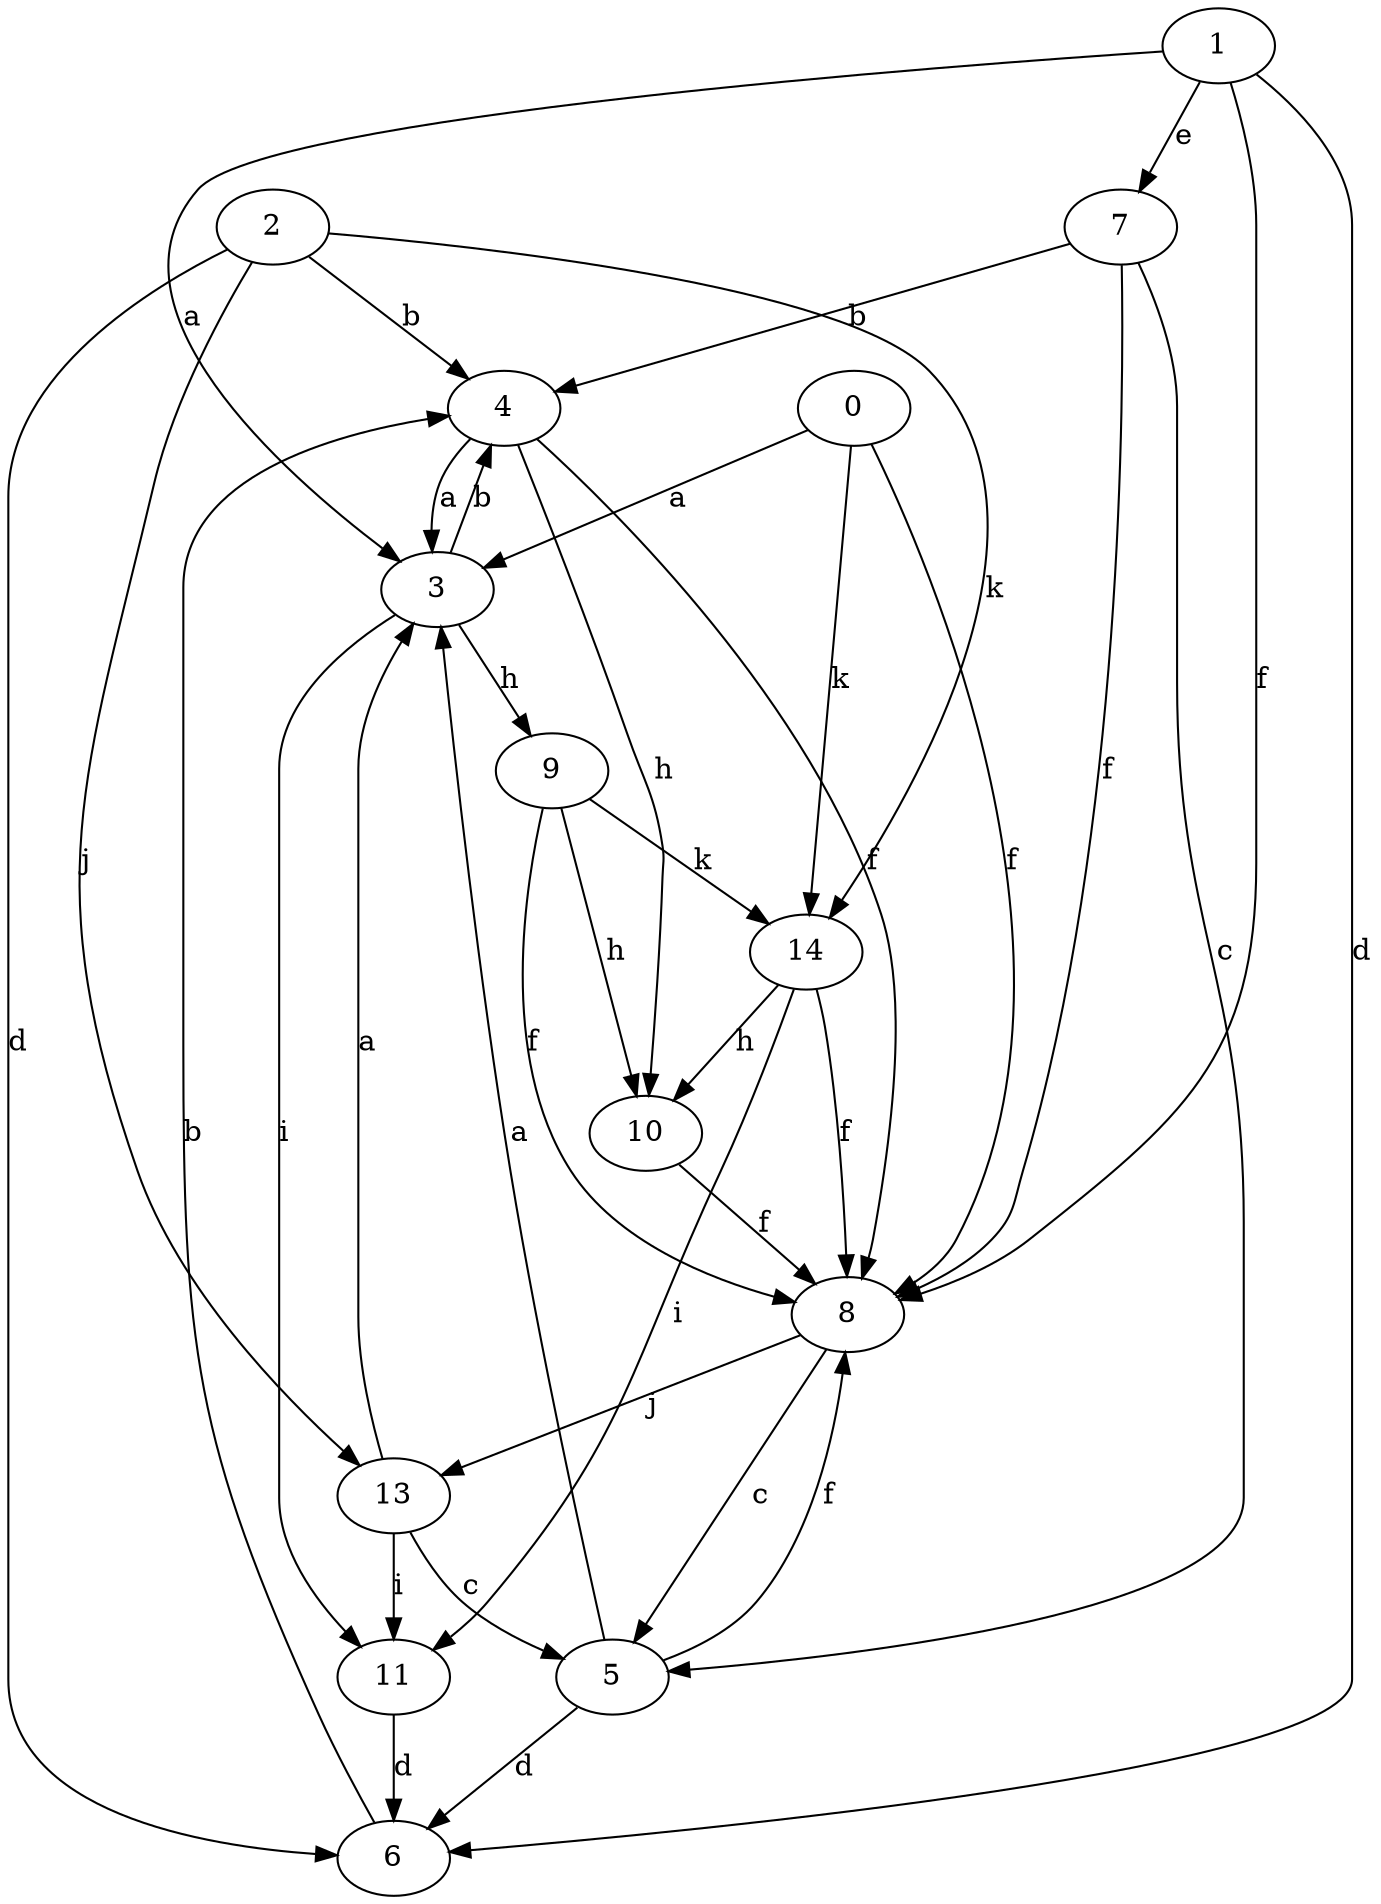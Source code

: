 strict digraph  {
2;
0;
3;
4;
5;
6;
7;
8;
9;
1;
10;
11;
13;
14;
2 -> 4  [label=b];
2 -> 6  [label=d];
2 -> 13  [label=j];
2 -> 14  [label=k];
0 -> 3  [label=a];
0 -> 8  [label=f];
0 -> 14  [label=k];
3 -> 4  [label=b];
3 -> 9  [label=h];
3 -> 11  [label=i];
4 -> 3  [label=a];
4 -> 8  [label=f];
4 -> 10  [label=h];
5 -> 3  [label=a];
5 -> 6  [label=d];
5 -> 8  [label=f];
6 -> 4  [label=b];
7 -> 4  [label=b];
7 -> 5  [label=c];
7 -> 8  [label=f];
8 -> 5  [label=c];
8 -> 13  [label=j];
9 -> 8  [label=f];
9 -> 10  [label=h];
9 -> 14  [label=k];
1 -> 3  [label=a];
1 -> 6  [label=d];
1 -> 7  [label=e];
1 -> 8  [label=f];
10 -> 8  [label=f];
11 -> 6  [label=d];
13 -> 3  [label=a];
13 -> 5  [label=c];
13 -> 11  [label=i];
14 -> 8  [label=f];
14 -> 10  [label=h];
14 -> 11  [label=i];
}

